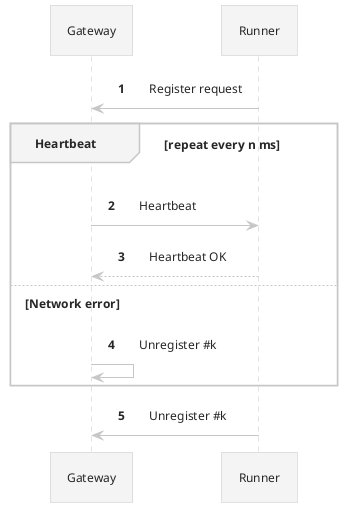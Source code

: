@startuml
!theme carbon-gray
autonumber

Gateway <- Runner : Register request

group Heartbeat [repeat every n ms]
  Gateway -> Runner : Heartbeat
  Gateway <-- Runner : Heartbeat OK
else Network error
  Gateway -> Gateway : Unregister #k
end

  Gateway <- Runner : Unregister #k
@enduml
